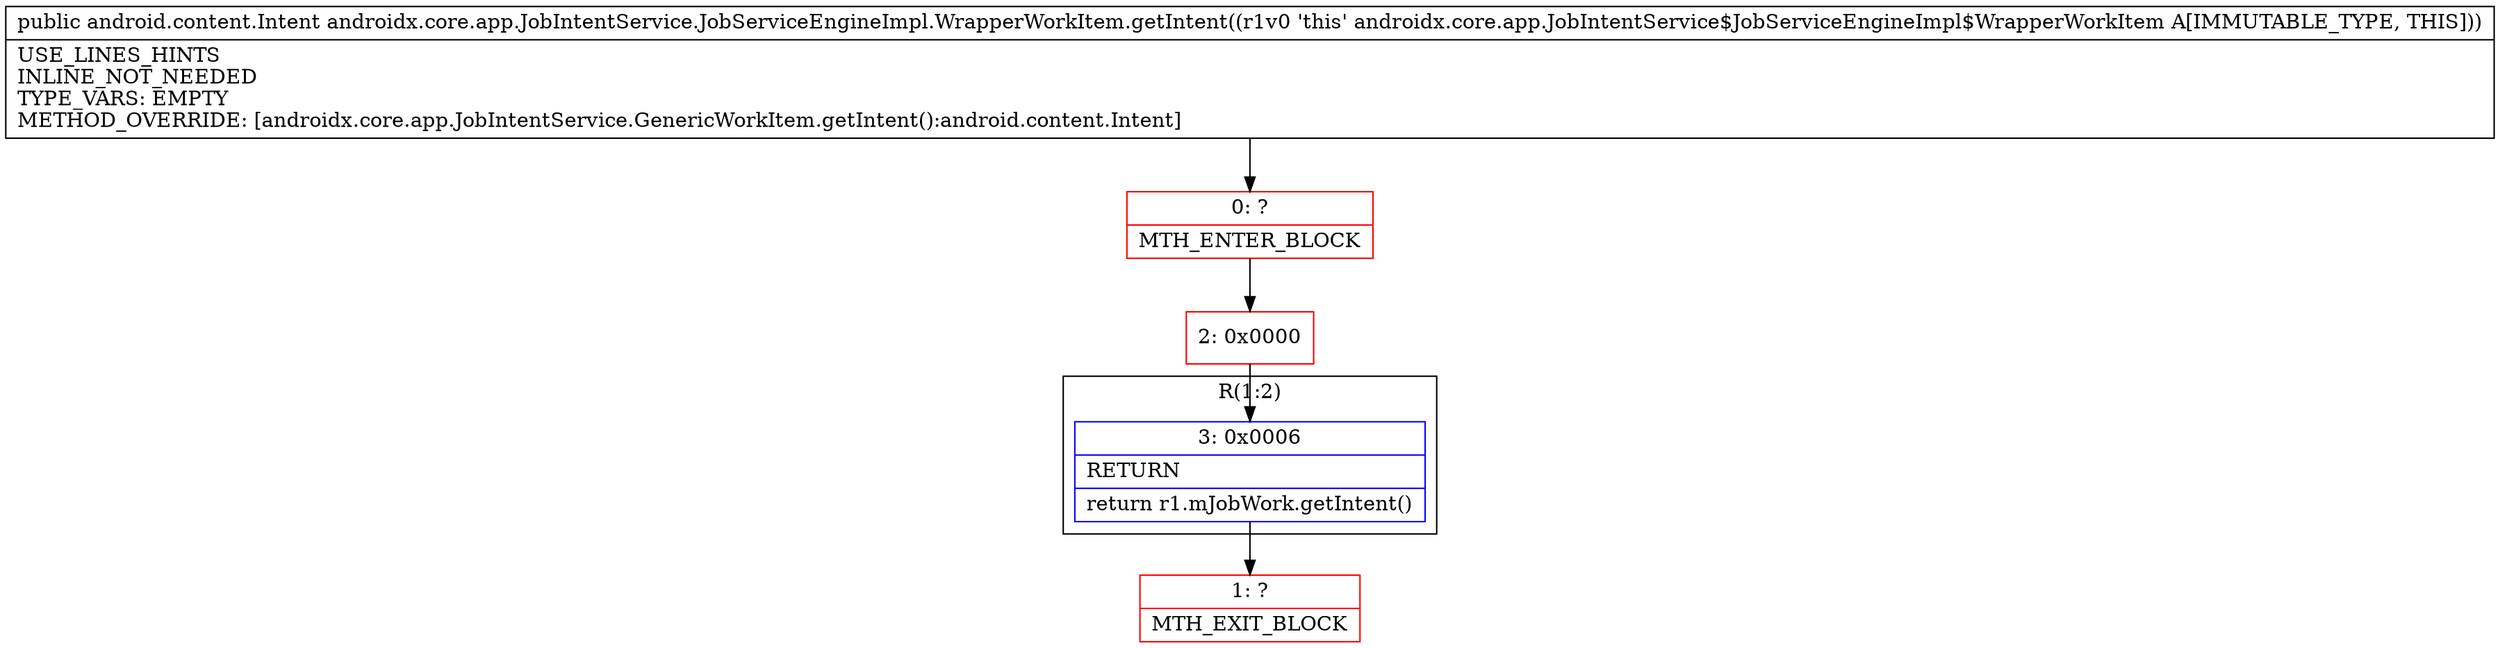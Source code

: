 digraph "CFG forandroidx.core.app.JobIntentService.JobServiceEngineImpl.WrapperWorkItem.getIntent()Landroid\/content\/Intent;" {
subgraph cluster_Region_1177893749 {
label = "R(1:2)";
node [shape=record,color=blue];
Node_3 [shape=record,label="{3\:\ 0x0006|RETURN\l|return r1.mJobWork.getIntent()\l}"];
}
Node_0 [shape=record,color=red,label="{0\:\ ?|MTH_ENTER_BLOCK\l}"];
Node_2 [shape=record,color=red,label="{2\:\ 0x0000}"];
Node_1 [shape=record,color=red,label="{1\:\ ?|MTH_EXIT_BLOCK\l}"];
MethodNode[shape=record,label="{public android.content.Intent androidx.core.app.JobIntentService.JobServiceEngineImpl.WrapperWorkItem.getIntent((r1v0 'this' androidx.core.app.JobIntentService$JobServiceEngineImpl$WrapperWorkItem A[IMMUTABLE_TYPE, THIS]))  | USE_LINES_HINTS\lINLINE_NOT_NEEDED\lTYPE_VARS: EMPTY\lMETHOD_OVERRIDE: [androidx.core.app.JobIntentService.GenericWorkItem.getIntent():android.content.Intent]\l}"];
MethodNode -> Node_0;Node_3 -> Node_1;
Node_0 -> Node_2;
Node_2 -> Node_3;
}

